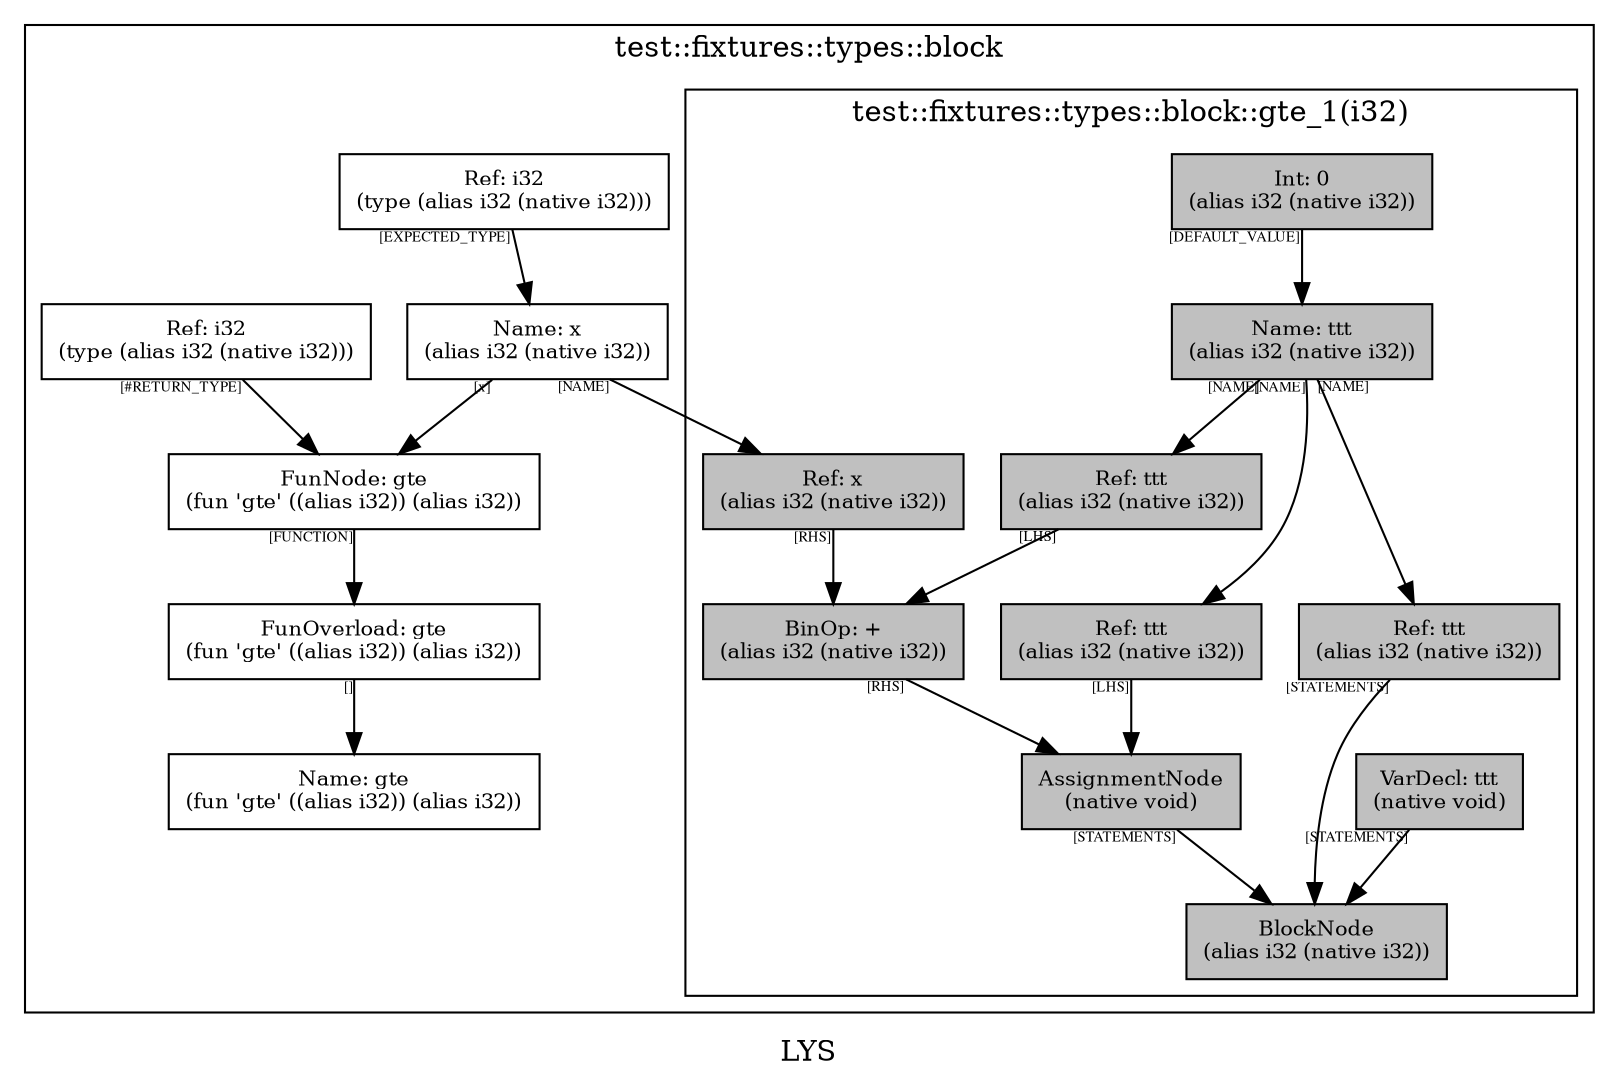 digraph LYS {
  node [shape=box,fontsize=10];
  subgraph "cluster_test::fixtures::types::block" {
    1 [label="FunOverload: gte\n(fun 'gte' ((alias i32)) (alias i32))", fillcolor=grey];
    2 [label="FunNode: gte\n(fun 'gte' ((alias i32)) (alias i32))", fillcolor=grey];
    3 [label="Name: x\n(alias i32 (native i32))", fillcolor=grey];
    4 [label="Ref: i32\n(type (alias i32 (native i32)))", fillcolor=grey];
    5 [label="Ref: i32\n(type (alias i32 (native i32)))", fillcolor=grey];
    6 [label="Name: gte\n(fun 'gte' ((alias i32)) (alias i32))", fillcolor=grey];
    subgraph "cluster_test::fixtures::types::block_0" { rankdir=TB;
      node [style=filled, fillcolor=grey];
      7 [label="BlockNode\n(alias i32 (native i32))", fillcolor=grey];
      8 [label="VarDecl: ttt\n(native void)", fillcolor=grey];
      9 [label="Name: ttt\n(alias i32 (native i32))", fillcolor=grey];
      10 [label="Int: 0\n(alias i32 (native i32))", fillcolor=grey];
      11 [label="AssignmentNode\n(native void)", fillcolor=grey];
      12 [label="Ref: ttt\n(alias i32 (native i32))", fillcolor=grey];
      13 [label="BinOp: +\n(alias i32 (native i32))", fillcolor=grey];
      14 [label="Ref: ttt\n(alias i32 (native i32))", fillcolor=grey];
      15 [label="Ref: x\n(alias i32 (native i32))", fillcolor=grey];
      16 [label="Ref: ttt\n(alias i32 (native i32))", fillcolor=grey];
      label="test::fixtures::types::block::gte_1(i32)";
    }
    label="test::fixtures::types::block";
  }
  1 -> 6[taillabel="[]" fontsize=7 fontname="times" color="black" ];
  2 -> 1[taillabel="[FUNCTION]" fontsize=7 fontname="times" color="black" ];
  3 -> 2[taillabel="[x]" fontsize=7 fontname="times" color="black" ];
  3 -> 15[taillabel="[NAME]" fontsize=7 fontname="times" color="black" ];
  4 -> 3[taillabel="[EXPECTED_TYPE]" fontsize=7 fontname="times" color="black" ];
  5 -> 2[taillabel="[#RETURN_TYPE]" fontsize=7 fontname="times" color="black" ];
  8 -> 7[taillabel="[STATEMENTS]" fontsize=7 fontname="times" color="black" ];
  9 -> 12[taillabel="[NAME]" fontsize=7 fontname="times" color="black" ];
  9 -> 14[taillabel="[NAME]" fontsize=7 fontname="times" color="black" ];
  9 -> 16[taillabel="[NAME]" fontsize=7 fontname="times" color="black" ];
  10 -> 9[taillabel="[DEFAULT_VALUE]" fontsize=7 fontname="times" color="black" ];
  11 -> 7[taillabel="[STATEMENTS]" fontsize=7 fontname="times" color="black" ];
  12 -> 11[taillabel="[LHS]" fontsize=7 fontname="times" color="black" ];
  13 -> 11[taillabel="[RHS]" fontsize=7 fontname="times" color="black" ];
  14 -> 13[taillabel="[LHS]" fontsize=7 fontname="times" color="black" ];
  15 -> 13[taillabel="[RHS]" fontsize=7 fontname="times" color="black" ];
  16 -> 7[taillabel="[STATEMENTS]" fontsize=7 fontname="times" color="black" ];
  label="LYS";
}
